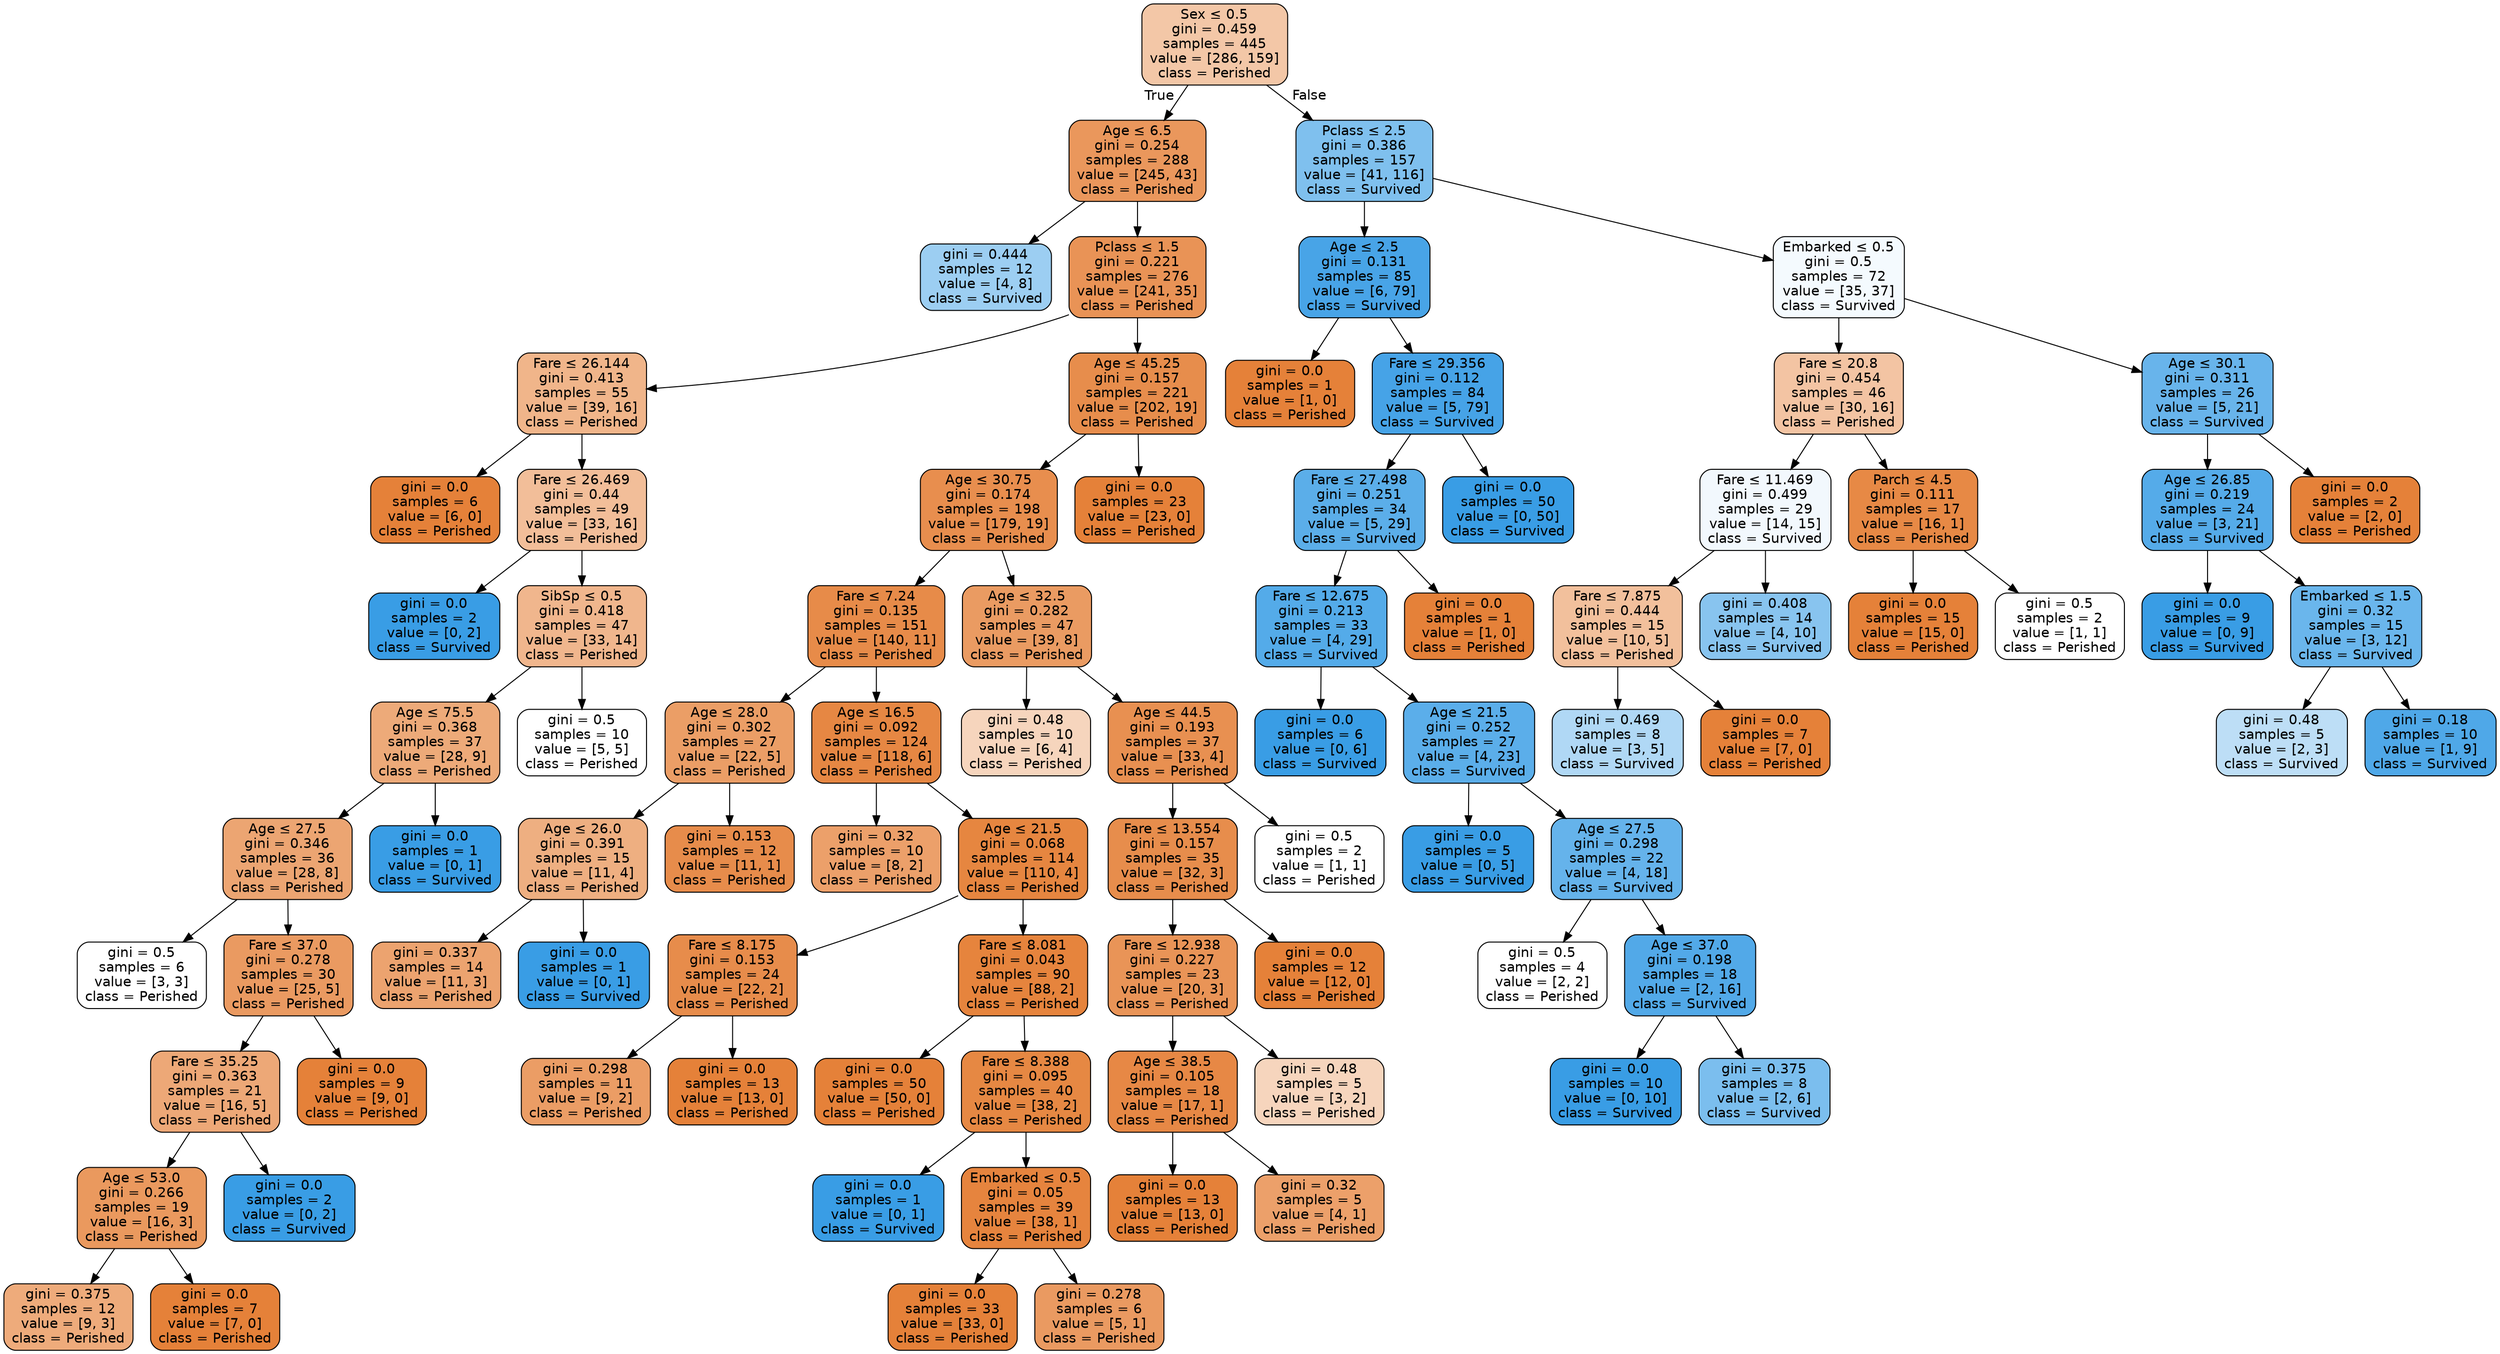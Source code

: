 digraph Tree {
node [shape=box, style="filled, rounded", color="black", fontname="helvetica"] ;
edge [fontname="helvetica"] ;
0 [label=<Sex &le; 0.5<br/>gini = 0.459<br/>samples = 445<br/>value = [286, 159]<br/>class = Perished>, fillcolor="#f3c7a7"] ;
1 [label=<Age &le; 6.5<br/>gini = 0.254<br/>samples = 288<br/>value = [245, 43]<br/>class = Perished>, fillcolor="#ea975c"] ;
0 -> 1 [labeldistance=2.5, labelangle=45, headlabel="True"] ;
2 [label=<gini = 0.444<br/>samples = 12<br/>value = [4, 8]<br/>class = Survived>, fillcolor="#9ccef2"] ;
1 -> 2 ;
3 [label=<Pclass &le; 1.5<br/>gini = 0.221<br/>samples = 276<br/>value = [241, 35]<br/>class = Perished>, fillcolor="#e99356"] ;
1 -> 3 ;
4 [label=<Fare &le; 26.144<br/>gini = 0.413<br/>samples = 55<br/>value = [39, 16]<br/>class = Perished>, fillcolor="#f0b58a"] ;
3 -> 4 ;
5 [label=<gini = 0.0<br/>samples = 6<br/>value = [6, 0]<br/>class = Perished>, fillcolor="#e58139"] ;
4 -> 5 ;
6 [label=<Fare &le; 26.469<br/>gini = 0.44<br/>samples = 49<br/>value = [33, 16]<br/>class = Perished>, fillcolor="#f2be99"] ;
4 -> 6 ;
7 [label=<gini = 0.0<br/>samples = 2<br/>value = [0, 2]<br/>class = Survived>, fillcolor="#399de5"] ;
6 -> 7 ;
8 [label=<SibSp &le; 0.5<br/>gini = 0.418<br/>samples = 47<br/>value = [33, 14]<br/>class = Perished>, fillcolor="#f0b68d"] ;
6 -> 8 ;
9 [label=<Age &le; 75.5<br/>gini = 0.368<br/>samples = 37<br/>value = [28, 9]<br/>class = Perished>, fillcolor="#edaa79"] ;
8 -> 9 ;
10 [label=<Age &le; 27.5<br/>gini = 0.346<br/>samples = 36<br/>value = [28, 8]<br/>class = Perished>, fillcolor="#eca572"] ;
9 -> 10 ;
11 [label=<gini = 0.5<br/>samples = 6<br/>value = [3, 3]<br/>class = Perished>, fillcolor="#ffffff"] ;
10 -> 11 ;
12 [label=<Fare &le; 37.0<br/>gini = 0.278<br/>samples = 30<br/>value = [25, 5]<br/>class = Perished>, fillcolor="#ea9a61"] ;
10 -> 12 ;
13 [label=<Fare &le; 35.25<br/>gini = 0.363<br/>samples = 21<br/>value = [16, 5]<br/>class = Perished>, fillcolor="#eda877"] ;
12 -> 13 ;
14 [label=<Age &le; 53.0<br/>gini = 0.266<br/>samples = 19<br/>value = [16, 3]<br/>class = Perished>, fillcolor="#ea995e"] ;
13 -> 14 ;
15 [label=<gini = 0.375<br/>samples = 12<br/>value = [9, 3]<br/>class = Perished>, fillcolor="#eeab7b"] ;
14 -> 15 ;
16 [label=<gini = 0.0<br/>samples = 7<br/>value = [7, 0]<br/>class = Perished>, fillcolor="#e58139"] ;
14 -> 16 ;
17 [label=<gini = 0.0<br/>samples = 2<br/>value = [0, 2]<br/>class = Survived>, fillcolor="#399de5"] ;
13 -> 17 ;
18 [label=<gini = 0.0<br/>samples = 9<br/>value = [9, 0]<br/>class = Perished>, fillcolor="#e58139"] ;
12 -> 18 ;
19 [label=<gini = 0.0<br/>samples = 1<br/>value = [0, 1]<br/>class = Survived>, fillcolor="#399de5"] ;
9 -> 19 ;
20 [label=<gini = 0.5<br/>samples = 10<br/>value = [5, 5]<br/>class = Perished>, fillcolor="#ffffff"] ;
8 -> 20 ;
21 [label=<Age &le; 45.25<br/>gini = 0.157<br/>samples = 221<br/>value = [202, 19]<br/>class = Perished>, fillcolor="#e78d4c"] ;
3 -> 21 ;
22 [label=<Age &le; 30.75<br/>gini = 0.174<br/>samples = 198<br/>value = [179, 19]<br/>class = Perished>, fillcolor="#e88e4e"] ;
21 -> 22 ;
23 [label=<Fare &le; 7.24<br/>gini = 0.135<br/>samples = 151<br/>value = [140, 11]<br/>class = Perished>, fillcolor="#e78b49"] ;
22 -> 23 ;
24 [label=<Age &le; 28.0<br/>gini = 0.302<br/>samples = 27<br/>value = [22, 5]<br/>class = Perished>, fillcolor="#eb9e66"] ;
23 -> 24 ;
25 [label=<Age &le; 26.0<br/>gini = 0.391<br/>samples = 15<br/>value = [11, 4]<br/>class = Perished>, fillcolor="#eeaf81"] ;
24 -> 25 ;
26 [label=<gini = 0.337<br/>samples = 14<br/>value = [11, 3]<br/>class = Perished>, fillcolor="#eca36f"] ;
25 -> 26 ;
27 [label=<gini = 0.0<br/>samples = 1<br/>value = [0, 1]<br/>class = Survived>, fillcolor="#399de5"] ;
25 -> 27 ;
28 [label=<gini = 0.153<br/>samples = 12<br/>value = [11, 1]<br/>class = Perished>, fillcolor="#e78c4b"] ;
24 -> 28 ;
29 [label=<Age &le; 16.5<br/>gini = 0.092<br/>samples = 124<br/>value = [118, 6]<br/>class = Perished>, fillcolor="#e68743"] ;
23 -> 29 ;
30 [label=<gini = 0.32<br/>samples = 10<br/>value = [8, 2]<br/>class = Perished>, fillcolor="#eca06a"] ;
29 -> 30 ;
31 [label=<Age &le; 21.5<br/>gini = 0.068<br/>samples = 114<br/>value = [110, 4]<br/>class = Perished>, fillcolor="#e68640"] ;
29 -> 31 ;
32 [label=<Fare &le; 8.175<br/>gini = 0.153<br/>samples = 24<br/>value = [22, 2]<br/>class = Perished>, fillcolor="#e78c4b"] ;
31 -> 32 ;
33 [label=<gini = 0.298<br/>samples = 11<br/>value = [9, 2]<br/>class = Perished>, fillcolor="#eb9d65"] ;
32 -> 33 ;
34 [label=<gini = 0.0<br/>samples = 13<br/>value = [13, 0]<br/>class = Perished>, fillcolor="#e58139"] ;
32 -> 34 ;
35 [label=<Fare &le; 8.081<br/>gini = 0.043<br/>samples = 90<br/>value = [88, 2]<br/>class = Perished>, fillcolor="#e6843d"] ;
31 -> 35 ;
36 [label=<gini = 0.0<br/>samples = 50<br/>value = [50, 0]<br/>class = Perished>, fillcolor="#e58139"] ;
35 -> 36 ;
37 [label=<Fare &le; 8.388<br/>gini = 0.095<br/>samples = 40<br/>value = [38, 2]<br/>class = Perished>, fillcolor="#e68843"] ;
35 -> 37 ;
38 [label=<gini = 0.0<br/>samples = 1<br/>value = [0, 1]<br/>class = Survived>, fillcolor="#399de5"] ;
37 -> 38 ;
39 [label=<Embarked &le; 0.5<br/>gini = 0.05<br/>samples = 39<br/>value = [38, 1]<br/>class = Perished>, fillcolor="#e6843e"] ;
37 -> 39 ;
40 [label=<gini = 0.0<br/>samples = 33<br/>value = [33, 0]<br/>class = Perished>, fillcolor="#e58139"] ;
39 -> 40 ;
41 [label=<gini = 0.278<br/>samples = 6<br/>value = [5, 1]<br/>class = Perished>, fillcolor="#ea9a61"] ;
39 -> 41 ;
42 [label=<Age &le; 32.5<br/>gini = 0.282<br/>samples = 47<br/>value = [39, 8]<br/>class = Perished>, fillcolor="#ea9b62"] ;
22 -> 42 ;
43 [label=<gini = 0.48<br/>samples = 10<br/>value = [6, 4]<br/>class = Perished>, fillcolor="#f6d5bd"] ;
42 -> 43 ;
44 [label=<Age &le; 44.5<br/>gini = 0.193<br/>samples = 37<br/>value = [33, 4]<br/>class = Perished>, fillcolor="#e89051"] ;
42 -> 44 ;
45 [label=<Fare &le; 13.554<br/>gini = 0.157<br/>samples = 35<br/>value = [32, 3]<br/>class = Perished>, fillcolor="#e78d4c"] ;
44 -> 45 ;
46 [label=<Fare &le; 12.938<br/>gini = 0.227<br/>samples = 23<br/>value = [20, 3]<br/>class = Perished>, fillcolor="#e99457"] ;
45 -> 46 ;
47 [label=<Age &le; 38.5<br/>gini = 0.105<br/>samples = 18<br/>value = [17, 1]<br/>class = Perished>, fillcolor="#e78845"] ;
46 -> 47 ;
48 [label=<gini = 0.0<br/>samples = 13<br/>value = [13, 0]<br/>class = Perished>, fillcolor="#e58139"] ;
47 -> 48 ;
49 [label=<gini = 0.32<br/>samples = 5<br/>value = [4, 1]<br/>class = Perished>, fillcolor="#eca06a"] ;
47 -> 49 ;
50 [label=<gini = 0.48<br/>samples = 5<br/>value = [3, 2]<br/>class = Perished>, fillcolor="#f6d5bd"] ;
46 -> 50 ;
51 [label=<gini = 0.0<br/>samples = 12<br/>value = [12, 0]<br/>class = Perished>, fillcolor="#e58139"] ;
45 -> 51 ;
52 [label=<gini = 0.5<br/>samples = 2<br/>value = [1, 1]<br/>class = Perished>, fillcolor="#ffffff"] ;
44 -> 52 ;
53 [label=<gini = 0.0<br/>samples = 23<br/>value = [23, 0]<br/>class = Perished>, fillcolor="#e58139"] ;
21 -> 53 ;
54 [label=<Pclass &le; 2.5<br/>gini = 0.386<br/>samples = 157<br/>value = [41, 116]<br/>class = Survived>, fillcolor="#7fc0ee"] ;
0 -> 54 [labeldistance=2.5, labelangle=-45, headlabel="False"] ;
55 [label=<Age &le; 2.5<br/>gini = 0.131<br/>samples = 85<br/>value = [6, 79]<br/>class = Survived>, fillcolor="#48a4e7"] ;
54 -> 55 ;
56 [label=<gini = 0.0<br/>samples = 1<br/>value = [1, 0]<br/>class = Perished>, fillcolor="#e58139"] ;
55 -> 56 ;
57 [label=<Fare &le; 29.356<br/>gini = 0.112<br/>samples = 84<br/>value = [5, 79]<br/>class = Survived>, fillcolor="#46a3e7"] ;
55 -> 57 ;
58 [label=<Fare &le; 27.498<br/>gini = 0.251<br/>samples = 34<br/>value = [5, 29]<br/>class = Survived>, fillcolor="#5baee9"] ;
57 -> 58 ;
59 [label=<Fare &le; 12.675<br/>gini = 0.213<br/>samples = 33<br/>value = [4, 29]<br/>class = Survived>, fillcolor="#54abe9"] ;
58 -> 59 ;
60 [label=<gini = 0.0<br/>samples = 6<br/>value = [0, 6]<br/>class = Survived>, fillcolor="#399de5"] ;
59 -> 60 ;
61 [label=<Age &le; 21.5<br/>gini = 0.252<br/>samples = 27<br/>value = [4, 23]<br/>class = Survived>, fillcolor="#5baeea"] ;
59 -> 61 ;
62 [label=<gini = 0.0<br/>samples = 5<br/>value = [0, 5]<br/>class = Survived>, fillcolor="#399de5"] ;
61 -> 62 ;
63 [label=<Age &le; 27.5<br/>gini = 0.298<br/>samples = 22<br/>value = [4, 18]<br/>class = Survived>, fillcolor="#65b3eb"] ;
61 -> 63 ;
64 [label=<gini = 0.5<br/>samples = 4<br/>value = [2, 2]<br/>class = Perished>, fillcolor="#ffffff"] ;
63 -> 64 ;
65 [label=<Age &le; 37.0<br/>gini = 0.198<br/>samples = 18<br/>value = [2, 16]<br/>class = Survived>, fillcolor="#52a9e8"] ;
63 -> 65 ;
66 [label=<gini = 0.0<br/>samples = 10<br/>value = [0, 10]<br/>class = Survived>, fillcolor="#399de5"] ;
65 -> 66 ;
67 [label=<gini = 0.375<br/>samples = 8<br/>value = [2, 6]<br/>class = Survived>, fillcolor="#7bbeee"] ;
65 -> 67 ;
68 [label=<gini = 0.0<br/>samples = 1<br/>value = [1, 0]<br/>class = Perished>, fillcolor="#e58139"] ;
58 -> 68 ;
69 [label=<gini = 0.0<br/>samples = 50<br/>value = [0, 50]<br/>class = Survived>, fillcolor="#399de5"] ;
57 -> 69 ;
70 [label=<Embarked &le; 0.5<br/>gini = 0.5<br/>samples = 72<br/>value = [35, 37]<br/>class = Survived>, fillcolor="#f4fafe"] ;
54 -> 70 ;
71 [label=<Fare &le; 20.8<br/>gini = 0.454<br/>samples = 46<br/>value = [30, 16]<br/>class = Perished>, fillcolor="#f3c4a3"] ;
70 -> 71 ;
72 [label=<Fare &le; 11.469<br/>gini = 0.499<br/>samples = 29<br/>value = [14, 15]<br/>class = Survived>, fillcolor="#f2f8fd"] ;
71 -> 72 ;
73 [label=<Fare &le; 7.875<br/>gini = 0.444<br/>samples = 15<br/>value = [10, 5]<br/>class = Perished>, fillcolor="#f2c09c"] ;
72 -> 73 ;
74 [label=<gini = 0.469<br/>samples = 8<br/>value = [3, 5]<br/>class = Survived>, fillcolor="#b0d8f5"] ;
73 -> 74 ;
75 [label=<gini = 0.0<br/>samples = 7<br/>value = [7, 0]<br/>class = Perished>, fillcolor="#e58139"] ;
73 -> 75 ;
76 [label=<gini = 0.408<br/>samples = 14<br/>value = [4, 10]<br/>class = Survived>, fillcolor="#88c4ef"] ;
72 -> 76 ;
77 [label=<Parch &le; 4.5<br/>gini = 0.111<br/>samples = 17<br/>value = [16, 1]<br/>class = Perished>, fillcolor="#e78945"] ;
71 -> 77 ;
78 [label=<gini = 0.0<br/>samples = 15<br/>value = [15, 0]<br/>class = Perished>, fillcolor="#e58139"] ;
77 -> 78 ;
79 [label=<gini = 0.5<br/>samples = 2<br/>value = [1, 1]<br/>class = Perished>, fillcolor="#ffffff"] ;
77 -> 79 ;
80 [label=<Age &le; 30.1<br/>gini = 0.311<br/>samples = 26<br/>value = [5, 21]<br/>class = Survived>, fillcolor="#68b4eb"] ;
70 -> 80 ;
81 [label=<Age &le; 26.85<br/>gini = 0.219<br/>samples = 24<br/>value = [3, 21]<br/>class = Survived>, fillcolor="#55abe9"] ;
80 -> 81 ;
82 [label=<gini = 0.0<br/>samples = 9<br/>value = [0, 9]<br/>class = Survived>, fillcolor="#399de5"] ;
81 -> 82 ;
83 [label=<Embarked &le; 1.5<br/>gini = 0.32<br/>samples = 15<br/>value = [3, 12]<br/>class = Survived>, fillcolor="#6ab6ec"] ;
81 -> 83 ;
84 [label=<gini = 0.48<br/>samples = 5<br/>value = [2, 3]<br/>class = Survived>, fillcolor="#bddef6"] ;
83 -> 84 ;
85 [label=<gini = 0.18<br/>samples = 10<br/>value = [1, 9]<br/>class = Survived>, fillcolor="#4fa8e8"] ;
83 -> 85 ;
86 [label=<gini = 0.0<br/>samples = 2<br/>value = [2, 0]<br/>class = Perished>, fillcolor="#e58139"] ;
80 -> 86 ;
}